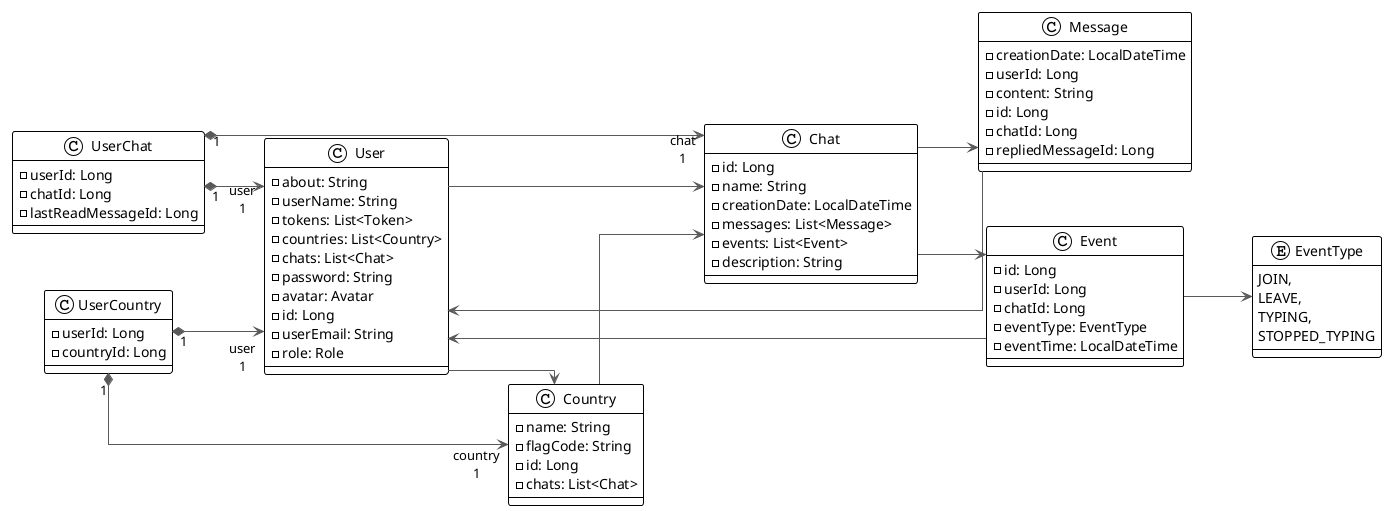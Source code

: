 @startuml

!theme plain
left to right direction
skinparam linetype ortho

class User {
  - about: String
  - userName: String
  - tokens: List<Token>
  - countries: List<Country>
  - chats: List<Chat>
  - password: String
  - avatar: Avatar
  - id: Long
  - userEmail: String
  - role: Role
}

class UserCountry {
  - userId: Long
  - countryId: Long
}

class UserChat {
  - userId: Long
  - chatId: Long
  - lastReadMessageId: Long
}

class Country {
  - name: String
  - flagCode: String
  - id: Long
  - chats: List<Chat>
}

class Chat {
  - id: Long
  - name: String
  - creationDate: LocalDateTime
  - messages: List<Message>
  - events: List<Event>
  - description: String
}

class Message {
  - creationDate: LocalDateTime
  - userId: Long
  - content: String
  - id: Long
  - chatId: Long
  - repliedMessageId: Long
}

class Event {
  - id: Long
  - userId: Long
  - chatId: Long
  - eventType: EventType
  - eventTime: LocalDateTime
}

enum EventType {
  JOIN,
  LEAVE,
  TYPING,
  STOPPED_TYPING
}

User -[#595959,plain]-> Country
User -[#595959,plain]-> Chat
Message -[#595959,plain]-> User
Event -[#595959,plain]-> User
Chat -[#595959,plain]-> Message
Chat -[#595959,plain]-> Event
Country -[#595959,plain]-> Chat

UserCountry  "1" *-[#595959,plain]-> "user\n1" User
UserCountry  "1" *-[#595959,plain]-> "country\n1" Country

UserChat     "1" *-[#595959,plain]-> "user\n1" User
UserChat     "1" *-[#595959,plain]-> "chat\n1" Chat

Event -[#595959,plain]-> EventType

@enduml
